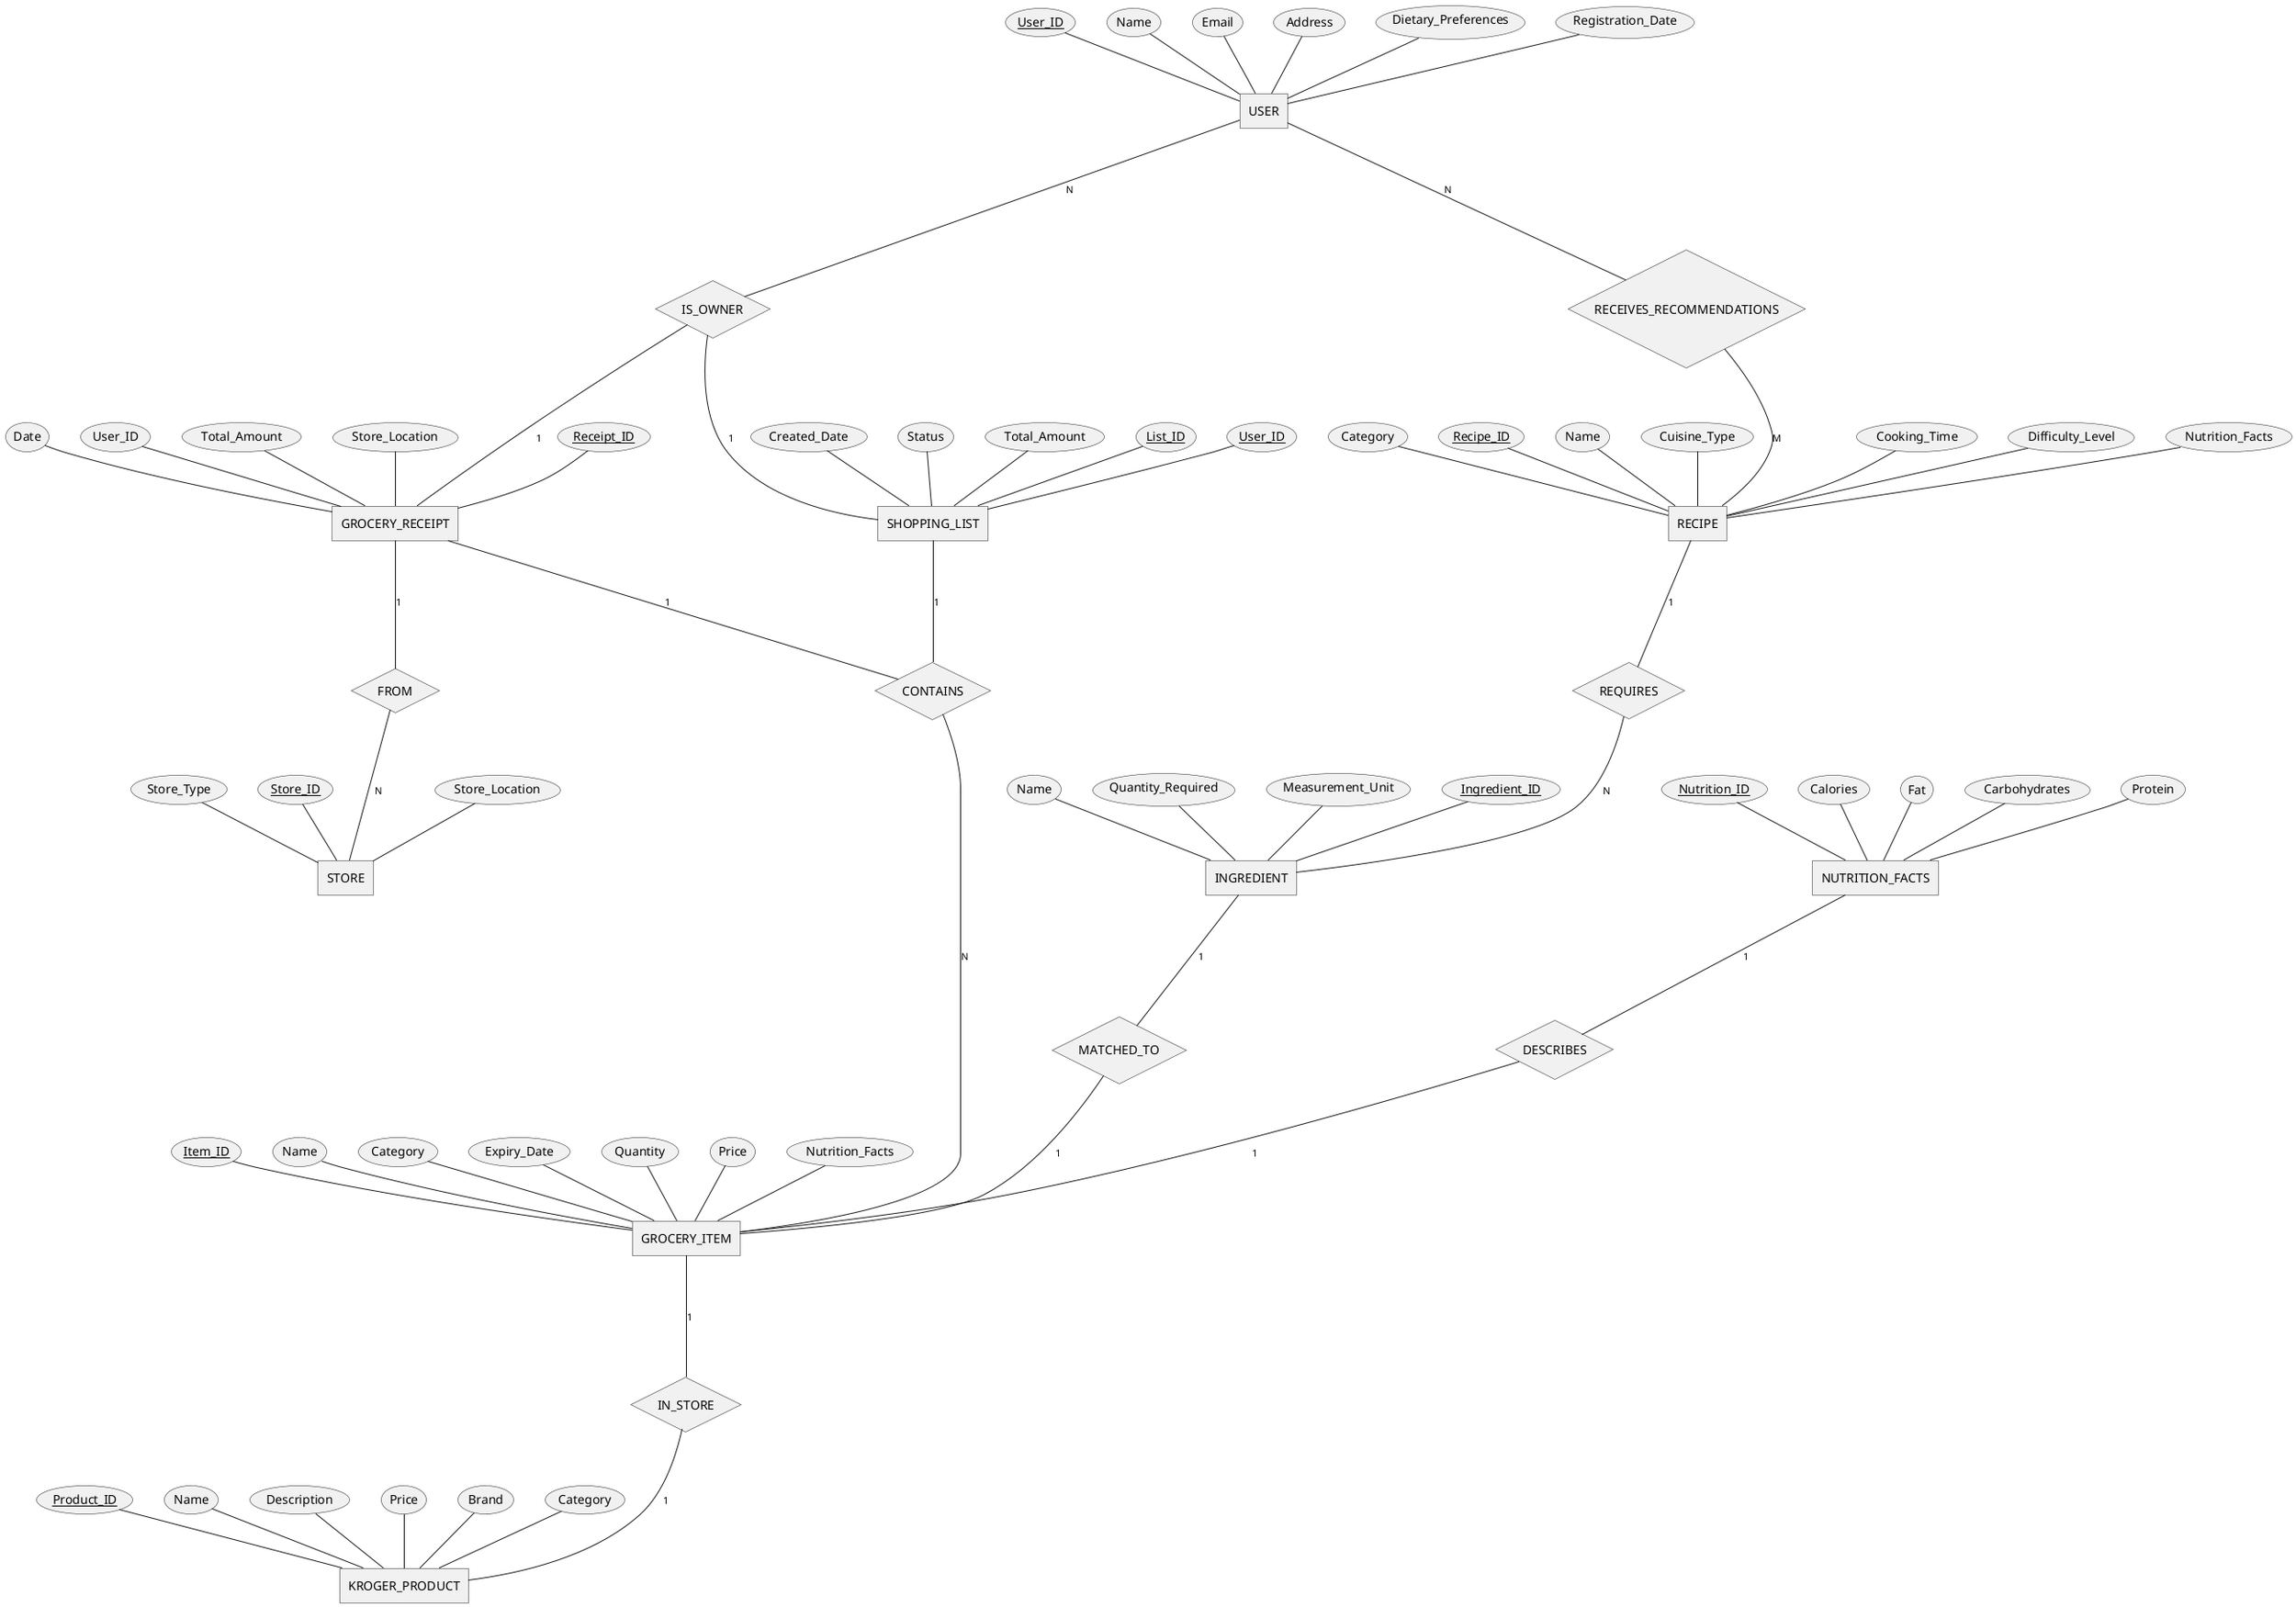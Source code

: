 @startchen SmartShelf ER Diagram

entity USER {
    User_ID <<key>>
    Name
    Email
    Address
    Dietary_Preferences
    Registration_Date
}

entity GROCERY_RECEIPT {
    Receipt_ID <<key>>
    Date
    Store_Location
    User_ID
    Total_Amount
}

entity GROCERY_ITEM {
    Item_ID <<key>>
    Name
    Category
    Expiry_Date
    Quantity
    Price
    Nutrition_Facts
}

entity RECIPE {
    Recipe_ID <<key>>
    Name
    Cuisine_Type
    Cooking_Time
    Difficulty_Level
    Nutrition_Facts
    Category
}

entity INGREDIENT {
    Ingredient_ID <<key>>
    Name
    Quantity_Required
    Measurement_Unit
}

entity NUTRITION_FACTS {
    Nutrition_ID <<key>>
    Calories
    Fat
    Carbohydrates
    Protein
}

entity KROGER_PRODUCT {
    Product_ID <<key>>
    Name
    Description
    Price
    Brand
    Category
}

entity STORE {
    Store_ID <<key>>
    Store_Location
    Store_Type
}

entity SHOPPING_LIST {
    List_ID <<key>>
    User_ID <<key>>
    Created_Date
    Status
    Total_Amount
}

relationship IS_OWNER {
}

USER -N- IS_OWNER 
IS_OWNER -1- GROCERY_RECEIPT 

relationship MATCHED_TO {
}

INGREDIENT -1- MATCHED_TO
MATCHED_TO -1- GROCERY_ITEM


relationship RECEIVES_RECOMMENDATIONS {
}

USER -N- RECEIVES_RECOMMENDATIONS
RECEIVES_RECOMMENDATIONS -M- RECIPE

relationship IN_STORE {
}

GROCERY_ITEM -1- IN_STORE
IN_STORE -1- KROGER_PRODUCT 

relationship FROM {
}

GROCERY_RECEIPT -1- FROM
FROM -N- STORE

relationship CONTAINS {
}

GROCERY_RECEIPT -1- CONTAINS
CONTAINS -N- GROCERY_ITEM

relationship REQUIRES {
}

RECIPE -1- REQUIRES
REQUIRES -N- INGREDIENT

relationship DESCRIBES {
}

NUTRITION_FACTS -1- DESCRIBES
DESCRIBES -1- GROCERY_ITEM 


IS_OWNER -1- SHOPPING_LIST


SHOPPING_LIST -1- CONTAINS

@endchen
